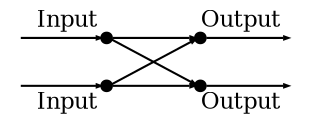 digraph example2 {
    rankdir = "LR";
    ratio=0.2;
    graph [margin=0];
    edge [arrowsize=0.2, labelfontsize=11];
    node [shape=point, width=0.07];

    i_1, i_2, o_1, o_2 [color=white, label=" "];

    i_1 -> s_0  [taillabel="Input", labelangle=20, labeldistance=2.4];
    i_2 -> s_1  [taillabel="Input", labelangle=-20, labeldistance=2.4];
    s_0 -> p_1;
    s_1 -> p_0;
    s_0 -> p_0;
    s_1 -> p_1;
    p_0 -> o_1 [headlabel="Output", labelangle=20, labeldistance=2.4];
    p_1 -> o_2 [headlabel="Output", labelangle=-20, labeldistance=2.4]

}
